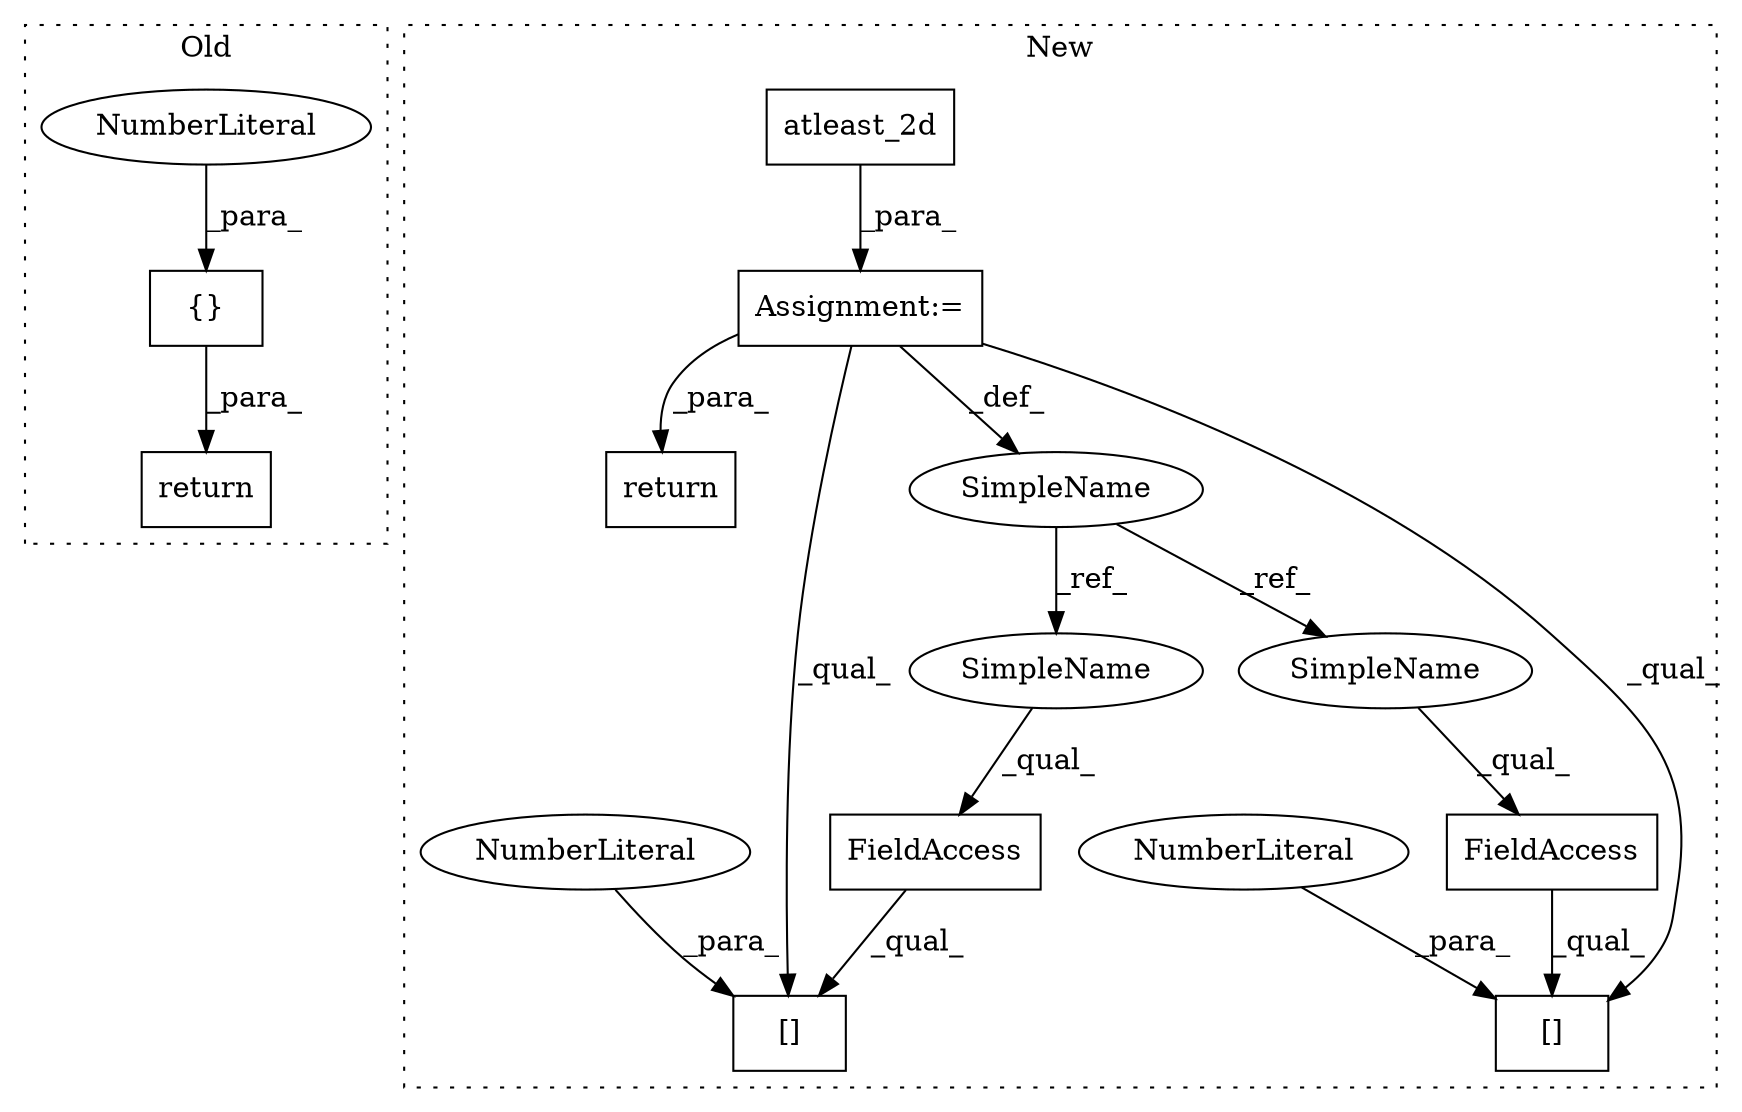 digraph G {
subgraph cluster0 {
1 [label="return" a="41" s="1958" l="7" shape="box"];
9 [label="{}" a="4" s="1678,1682" l="1,1" shape="box"];
11 [label="NumberLiteral" a="34" s="1679" l="1" shape="ellipse"];
label = "Old";
style="dotted";
}
subgraph cluster1 {
2 [label="atleast_2d" a="32" s="2677,2689" l="11,1" shape="box"];
3 [label="FieldAccess" a="22" s="2725" l="7" shape="box"];
4 [label="return" a="41" s="3648" l="7" shape="box"];
5 [label="FieldAccess" a="22" s="2736" l="7" shape="box"];
6 [label="Assignment:=" a="7" s="2670" l="1" shape="box"];
7 [label="[]" a="2" s="2725,2734" l="8,1" shape="box"];
8 [label="NumberLiteral" a="34" s="2733" l="1" shape="ellipse"];
10 [label="[]" a="2" s="2736,2745" l="8,1" shape="box"];
12 [label="NumberLiteral" a="34" s="2744" l="1" shape="ellipse"];
13 [label="SimpleName" a="42" s="2669" l="1" shape="ellipse"];
14 [label="SimpleName" a="42" s="2725" l="1" shape="ellipse"];
15 [label="SimpleName" a="42" s="2736" l="1" shape="ellipse"];
label = "New";
style="dotted";
}
2 -> 6 [label="_para_"];
3 -> 7 [label="_qual_"];
5 -> 10 [label="_qual_"];
6 -> 13 [label="_def_"];
6 -> 7 [label="_qual_"];
6 -> 10 [label="_qual_"];
6 -> 4 [label="_para_"];
8 -> 7 [label="_para_"];
9 -> 1 [label="_para_"];
11 -> 9 [label="_para_"];
12 -> 10 [label="_para_"];
13 -> 15 [label="_ref_"];
13 -> 14 [label="_ref_"];
14 -> 3 [label="_qual_"];
15 -> 5 [label="_qual_"];
}